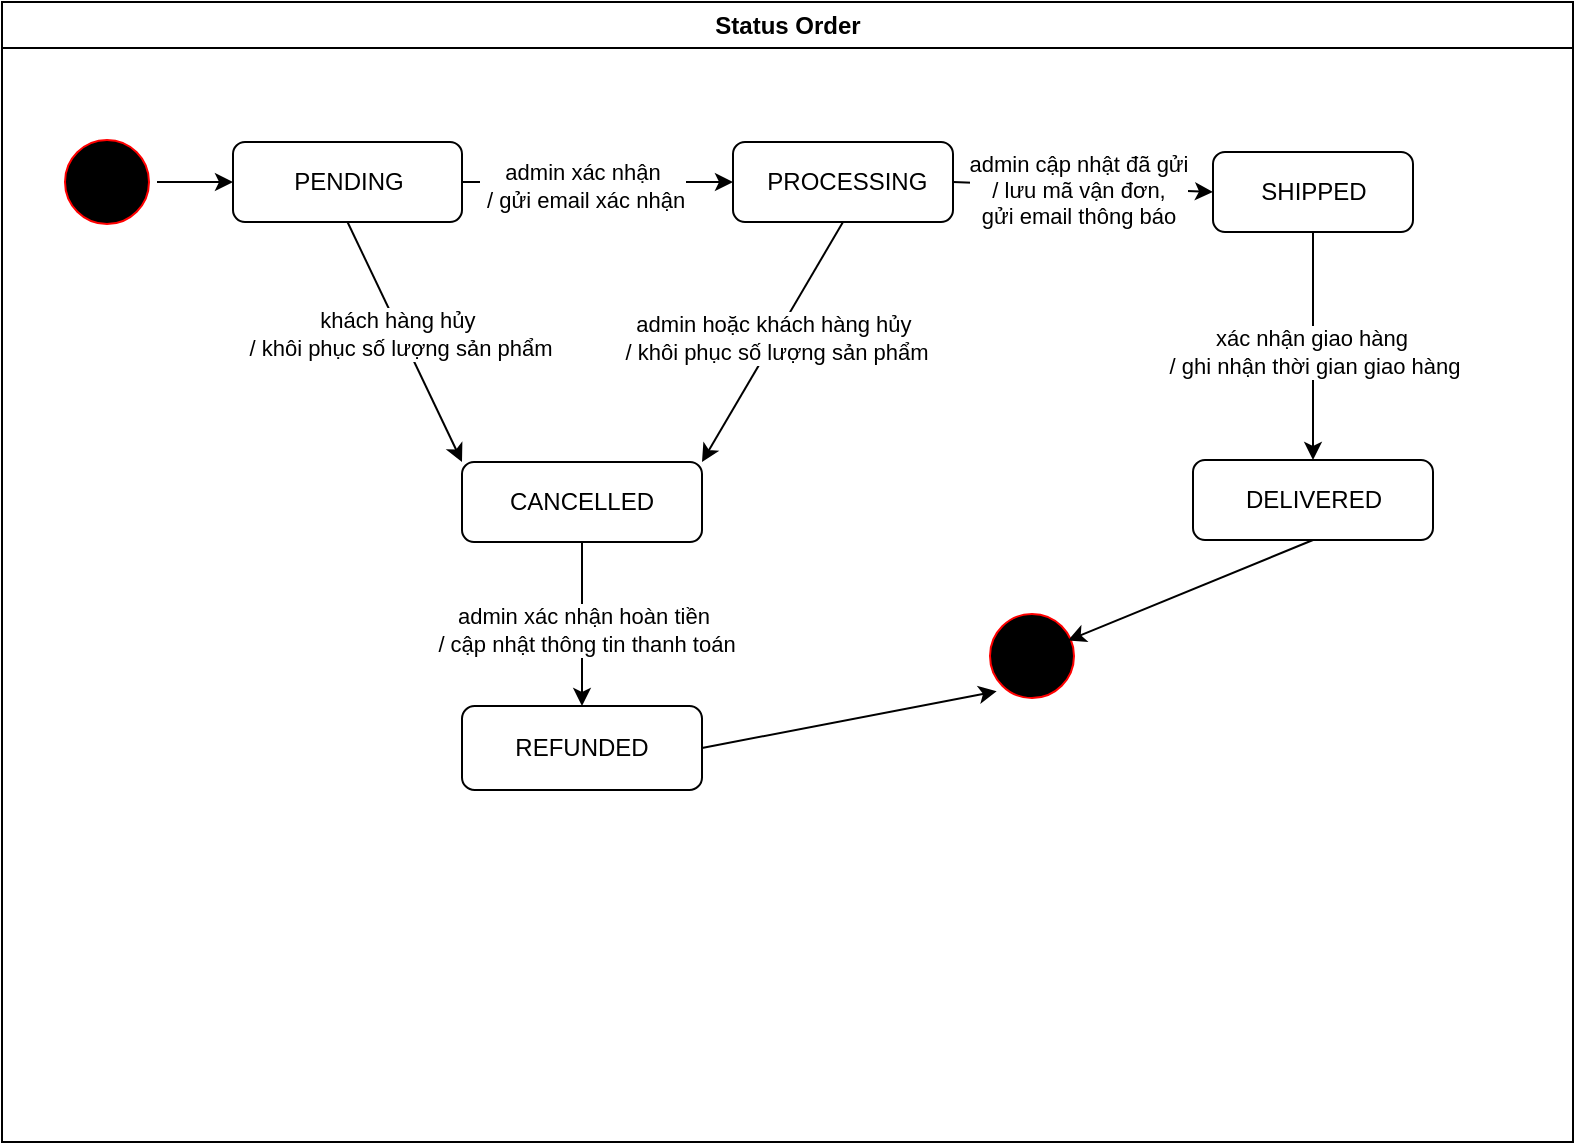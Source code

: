 <mxfile version="26.2.13">
  <diagram name="Page-1" id="e7e014a7-5840-1c2e-5031-d8a46d1fe8dd">
    <mxGraphModel dx="1271" dy="516" grid="1" gridSize="10" guides="1" tooltips="1" connect="1" arrows="1" fold="1" page="1" pageScale="1" pageWidth="1169" pageHeight="826" background="none" math="0" shadow="0">
      <root>
        <mxCell id="0" />
        <mxCell id="1" parent="0" />
        <mxCell id="2" value="Status Order" style="swimlane;whiteSpace=wrap" parent="1" vertex="1">
          <mxGeometry x="260" y="128" width="785.5" height="570" as="geometry" />
        </mxCell>
        <mxCell id="5" value="" style="ellipse;shape=startState;fillColor=#000000;strokeColor=#ff0000;" parent="2" vertex="1">
          <mxGeometry x="27.5" y="65" width="50" height="50" as="geometry" />
        </mxCell>
        <mxCell id="NHyj-sqvV58rn04amOKj-41" value="PENDING" style="rounded=1;whiteSpace=wrap;html=1;" vertex="1" parent="2">
          <mxGeometry x="115.5" y="70" width="114.5" height="40" as="geometry" />
        </mxCell>
        <mxCell id="NHyj-sqvV58rn04amOKj-42" value="" style="endArrow=classic;html=1;rounded=0;exitX=1;exitY=0.5;exitDx=0;exitDy=0;entryX=0;entryY=0.5;entryDx=0;entryDy=0;" edge="1" parent="2" source="5" target="NHyj-sqvV58rn04amOKj-41">
          <mxGeometry width="50" height="50" relative="1" as="geometry">
            <mxPoint x="175.5" y="262" as="sourcePoint" />
            <mxPoint x="225.5" y="212" as="targetPoint" />
          </mxGeometry>
        </mxCell>
        <mxCell id="NHyj-sqvV58rn04amOKj-43" value="&amp;nbsp;PROCESSING" style="rounded=1;whiteSpace=wrap;html=1;" vertex="1" parent="2">
          <mxGeometry x="365.5" y="70" width="110" height="40" as="geometry" />
        </mxCell>
        <mxCell id="NHyj-sqvV58rn04amOKj-44" value="" style="endArrow=classic;html=1;rounded=0;exitX=1;exitY=0.5;exitDx=0;exitDy=0;entryX=0;entryY=0.5;entryDx=0;entryDy=0;" edge="1" parent="2" source="NHyj-sqvV58rn04amOKj-41" target="NHyj-sqvV58rn04amOKj-43">
          <mxGeometry width="50" height="50" relative="1" as="geometry">
            <mxPoint x="335.5" y="262" as="sourcePoint" />
            <mxPoint x="385.5" y="212" as="targetPoint" />
          </mxGeometry>
        </mxCell>
        <mxCell id="NHyj-sqvV58rn04amOKj-45" value="admin xác nhận&lt;div&gt;&amp;nbsp;/ gửi email xác nhận&lt;/div&gt;" style="edgeLabel;html=1;align=center;verticalAlign=middle;resizable=0;points=[];" vertex="1" connectable="0" parent="NHyj-sqvV58rn04amOKj-44">
          <mxGeometry x="-0.119" y="-2" relative="1" as="geometry">
            <mxPoint as="offset" />
          </mxGeometry>
        </mxCell>
        <mxCell id="NHyj-sqvV58rn04amOKj-46" value="SHIPPED" style="rounded=1;whiteSpace=wrap;html=1;" vertex="1" parent="2">
          <mxGeometry x="605.5" y="75" width="100" height="40" as="geometry" />
        </mxCell>
        <mxCell id="NHyj-sqvV58rn04amOKj-47" value="" style="endArrow=classic;html=1;rounded=0;exitX=1;exitY=0.5;exitDx=0;exitDy=0;" edge="1" parent="2" source="NHyj-sqvV58rn04amOKj-43">
          <mxGeometry width="50" height="50" relative="1" as="geometry">
            <mxPoint x="335.5" y="262" as="sourcePoint" />
            <mxPoint x="605.5" y="95" as="targetPoint" />
          </mxGeometry>
        </mxCell>
        <mxCell id="NHyj-sqvV58rn04amOKj-48" value="admin cập nhật đã gửi&lt;div&gt;&amp;nbsp;/ lưu mã vận đơn,&amp;nbsp;&lt;/div&gt;&lt;div&gt;gửi email thông báo&lt;/div&gt;" style="edgeLabel;html=1;align=center;verticalAlign=middle;resizable=0;points=[];" vertex="1" connectable="0" parent="NHyj-sqvV58rn04amOKj-47">
          <mxGeometry x="-0.038" y="-1" relative="1" as="geometry">
            <mxPoint as="offset" />
          </mxGeometry>
        </mxCell>
        <mxCell id="NHyj-sqvV58rn04amOKj-49" value="DELIVERED" style="rounded=1;whiteSpace=wrap;html=1;" vertex="1" parent="2">
          <mxGeometry x="595.5" y="229" width="120" height="40" as="geometry" />
        </mxCell>
        <mxCell id="NHyj-sqvV58rn04amOKj-50" value="" style="endArrow=classic;html=1;rounded=0;exitX=0.5;exitY=1;exitDx=0;exitDy=0;entryX=0.5;entryY=0;entryDx=0;entryDy=0;" edge="1" parent="2" source="NHyj-sqvV58rn04amOKj-46" target="NHyj-sqvV58rn04amOKj-49">
          <mxGeometry width="50" height="50" relative="1" as="geometry">
            <mxPoint x="360" y="312" as="sourcePoint" />
            <mxPoint x="410" y="262" as="targetPoint" />
          </mxGeometry>
        </mxCell>
        <mxCell id="NHyj-sqvV58rn04amOKj-51" value="xác nhận giao hàng&amp;nbsp;&lt;div&gt;/ ghi nhận thời gian giao hàng&lt;/div&gt;" style="edgeLabel;html=1;align=center;verticalAlign=middle;resizable=0;points=[];" vertex="1" connectable="0" parent="NHyj-sqvV58rn04amOKj-50">
          <mxGeometry x="0.046" relative="1" as="geometry">
            <mxPoint as="offset" />
          </mxGeometry>
        </mxCell>
        <mxCell id="NHyj-sqvV58rn04amOKj-52" value="CANCELLED" style="rounded=1;whiteSpace=wrap;html=1;" vertex="1" parent="2">
          <mxGeometry x="230" y="230" width="120" height="40" as="geometry" />
        </mxCell>
        <mxCell id="NHyj-sqvV58rn04amOKj-53" value="" style="endArrow=classic;html=1;rounded=0;exitX=0.5;exitY=1;exitDx=0;exitDy=0;entryX=0;entryY=0;entryDx=0;entryDy=0;" edge="1" parent="2" source="NHyj-sqvV58rn04amOKj-41" target="NHyj-sqvV58rn04amOKj-52">
          <mxGeometry width="50" height="50" relative="1" as="geometry">
            <mxPoint x="310" y="302" as="sourcePoint" />
            <mxPoint x="360" y="252" as="targetPoint" />
          </mxGeometry>
        </mxCell>
        <mxCell id="NHyj-sqvV58rn04amOKj-54" value="khách hàng hủy&amp;nbsp;&lt;div&gt;/ khôi phục số lượng sản phẩm&lt;/div&gt;" style="edgeLabel;html=1;align=center;verticalAlign=middle;resizable=0;points=[];" vertex="1" connectable="0" parent="NHyj-sqvV58rn04amOKj-53">
          <mxGeometry x="-0.09" relative="1" as="geometry">
            <mxPoint y="1" as="offset" />
          </mxGeometry>
        </mxCell>
        <mxCell id="NHyj-sqvV58rn04amOKj-55" value="" style="endArrow=classic;html=1;rounded=0;exitX=0.5;exitY=1;exitDx=0;exitDy=0;entryX=1;entryY=0;entryDx=0;entryDy=0;" edge="1" parent="2" source="NHyj-sqvV58rn04amOKj-43" target="NHyj-sqvV58rn04amOKj-52">
          <mxGeometry width="50" height="50" relative="1" as="geometry">
            <mxPoint x="310" y="302" as="sourcePoint" />
            <mxPoint x="360" y="252" as="targetPoint" />
          </mxGeometry>
        </mxCell>
        <mxCell id="NHyj-sqvV58rn04amOKj-56" value="admin hoặc khách hàng hủy&amp;nbsp;&lt;div&gt;/ khôi phục số lượng sản phẩm&lt;/div&gt;" style="edgeLabel;html=1;align=center;verticalAlign=middle;resizable=0;points=[];" vertex="1" connectable="0" parent="NHyj-sqvV58rn04amOKj-55">
          <mxGeometry x="-0.04" relative="1" as="geometry">
            <mxPoint as="offset" />
          </mxGeometry>
        </mxCell>
        <mxCell id="NHyj-sqvV58rn04amOKj-57" value="REFUNDED" style="rounded=1;whiteSpace=wrap;html=1;" vertex="1" parent="2">
          <mxGeometry x="230" y="352" width="120" height="42" as="geometry" />
        </mxCell>
        <mxCell id="NHyj-sqvV58rn04amOKj-58" value="" style="endArrow=classic;html=1;rounded=0;exitX=0.5;exitY=1;exitDx=0;exitDy=0;entryX=0.5;entryY=0;entryDx=0;entryDy=0;" edge="1" parent="2" source="NHyj-sqvV58rn04amOKj-52" target="NHyj-sqvV58rn04amOKj-57">
          <mxGeometry width="50" height="50" relative="1" as="geometry">
            <mxPoint x="430" y="302" as="sourcePoint" />
            <mxPoint x="480" y="252" as="targetPoint" />
          </mxGeometry>
        </mxCell>
        <mxCell id="NHyj-sqvV58rn04amOKj-59" value="admin xác nhận hoàn tiền&amp;nbsp;&lt;div&gt;/ cập nhật thông tin thanh toán&lt;/div&gt;" style="edgeLabel;html=1;align=center;verticalAlign=middle;resizable=0;points=[];" vertex="1" connectable="0" parent="NHyj-sqvV58rn04amOKj-58">
          <mxGeometry x="0.078" y="2" relative="1" as="geometry">
            <mxPoint as="offset" />
          </mxGeometry>
        </mxCell>
        <mxCell id="NHyj-sqvV58rn04amOKj-60" value="" style="ellipse;shape=startState;fillColor=#000000;strokeColor=#ff0000;" vertex="1" parent="2">
          <mxGeometry x="490" y="302" width="50" height="50" as="geometry" />
        </mxCell>
        <mxCell id="NHyj-sqvV58rn04amOKj-61" value="" style="endArrow=classic;html=1;rounded=0;exitX=1;exitY=0.5;exitDx=0;exitDy=0;entryX=0;entryY=1;entryDx=0;entryDy=0;" edge="1" parent="2" source="NHyj-sqvV58rn04amOKj-57" target="NHyj-sqvV58rn04amOKj-60">
          <mxGeometry width="50" height="50" relative="1" as="geometry">
            <mxPoint x="430" y="282" as="sourcePoint" />
            <mxPoint x="480" y="232" as="targetPoint" />
          </mxGeometry>
        </mxCell>
        <mxCell id="NHyj-sqvV58rn04amOKj-62" value="" style="endArrow=classic;html=1;rounded=0;exitX=0.5;exitY=1;exitDx=0;exitDy=0;entryX=0.859;entryY=0.344;entryDx=0;entryDy=0;entryPerimeter=0;" edge="1" parent="2" source="NHyj-sqvV58rn04amOKj-49" target="NHyj-sqvV58rn04amOKj-60">
          <mxGeometry width="50" height="50" relative="1" as="geometry">
            <mxPoint x="430" y="282" as="sourcePoint" />
            <mxPoint x="480" y="232" as="targetPoint" />
          </mxGeometry>
        </mxCell>
      </root>
    </mxGraphModel>
  </diagram>
</mxfile>
